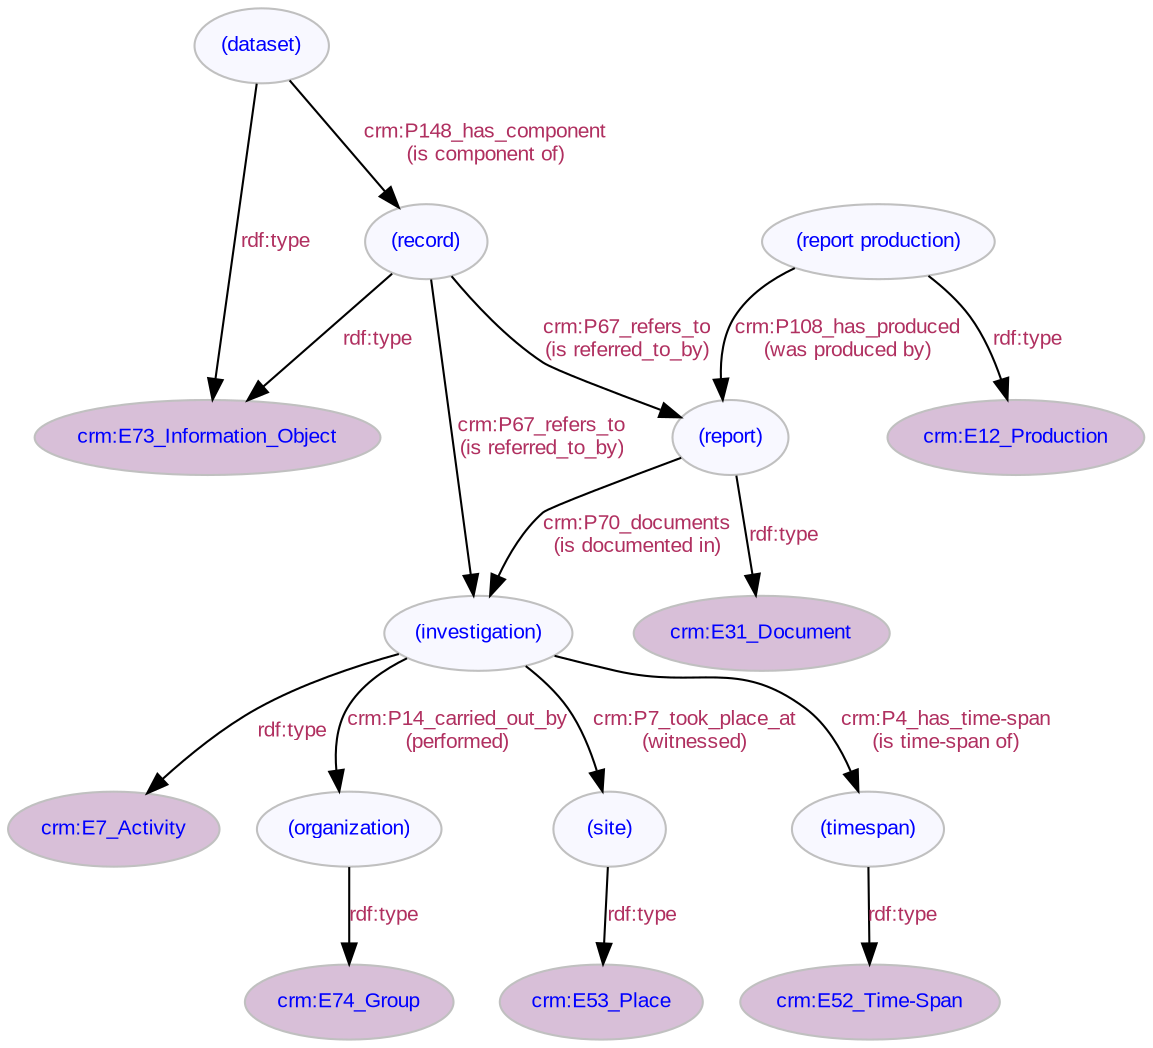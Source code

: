 digraph {
   // label = "LD4HE main model";
   // labelloc = "t";
   node [color=gray, fontcolor=blue, fontsize=10, fontname=Arial, style=filled, fillcolor=ghostwhite];
   edge [color=black, fontcolor=maroon, fontsize=10, fontname=Arial];
   "crm:E7_Activity" [fillcolor=thistle, target="crm", URL="http://www.cidoc-crm.org/cidoc-crm/E7_Activity"];
   "crm:E12_Production" [fillcolor=thistle, target="crm", URL="http://www.cidoc-crm.org/cidoc-crm/E12_Production"];
   "crm:E31_Document" [fillcolor=thistle, target="crm", URL="http://www.cidoc-crm.org/cidoc-crm/E31_Document"];
   "crm:E52_Time-Span" [fillcolor=thistle, target="crm", URL="http://www.cidoc-crm.org/cidoc-crm/E52_Time-Span"];
   "crm:E53_Place" [fillcolor=thistle, target="crm", URL="http://www.cidoc-crm.org/cidoc-crm/E53_Place"];
   "crm:E73_Information_Object" [fillcolor=thistle, target="crm", URL="http://www.cidoc-crm.org/cidoc-crm/E73_Information_Object"];
   "crm:E74_Group" [fillcolor=thistle, target="crm", URL="http://www.cidoc-crm.org/cidoc-crm/E74_Group"];   
   //{rank = same; "(investigation)"; "(report)";}   
  
   "(dataset)" -> "crm:E73_Information_Object" [label="rdf:type", labelURL="http://www.w3.org/1999/02/22-rdf-syntax-ns#type"];   
   "(record)" -> "crm:E73_Information_Object" [label="rdf:type", labelURL="http://www.w3.org/1999/02/22-rdf-syntax-ns#type"];   
   "(investigation)" -> "crm:E7_Activity" [label="rdf:type", labelURL="http://www.w3.org/1999/02/22-rdf-syntax-ns#type"];   
   "(organization)" -> "crm:E74_Group" [label="rdf:type", labelURL="http://www.w3.org/1999/02/22-rdf-syntax-ns#type"];   
   "(site)" -> "crm:E53_Place" [label="rdf:type", labelURL="http://www.w3.org/1999/02/22-rdf-syntax-ns#type"];   
   "(timespan)" -> "crm:E52_Time-Span" [label="rdf:type", labelURL="http://www.w3.org/1999/02/22-rdf-syntax-ns#type"];   
   "(report production)" -> "crm:E12_Production" [label="rdf:type", labelURL="http://www.w3.org/1999/02/22-rdf-syntax-ns#type"];   
   "(report)" -> "crm:E31_Document" [label="rdf:type", labelURL="http://www.w3.org/1999/02/22-rdf-syntax-ns#type"];    
   "(dataset)" -> "(record)" [label="crm:P148_has_component\n(is component of)", labelURL="http://www.cidoc-crm.org/cidoc-crm/P148_has_component"];
   "(record)" -> "(investigation)" [label="crm:P67_refers_to\n(is referred_to_by)", labelURL="http://www.cidoc-crm.org/cidoc-crm/P67_refers_to"];
   "(record)" -> "(report)" [label="crm:P67_refers_to\n(is referred_to_by)", labelURL="http://www.cidoc-crm.org/cidoc-crm/P67_refers_to"];
   "(investigation)" -> "(organization)" [label="crm:P14_carried_out_by\n(performed)", labelURL="http://www.cidoc-crm.org/cidoc-crm/P14_carried_out_by"];
   "(investigation)" -> "(site)" [label="crm:P7_took_place_at\n(witnessed)", labelURL="http://www.cidoc-crm.org/cidoc-crm/P7_took_place_at"];
   "(investigation)" -> "(timespan)" [label="crm:P4_has_time-span\n(is time-span of)", labelURL="http://www.cidoc-crm.org/cidoc-crm/P4_has_time-span"];   
   "(report)" -> "(investigation)" [label="crm:P70_documents\n(is documented in)", labelURL="http://www.cidoc-crm.org/cidoc-crm/P70_documents"];    
  "(report production)" -> "(report)" [label="crm:P108_has_produced\n(was produced by)", labelURL="http://www.cidoc-crm.org/cidoc-crm/P108_has_produced"];
}